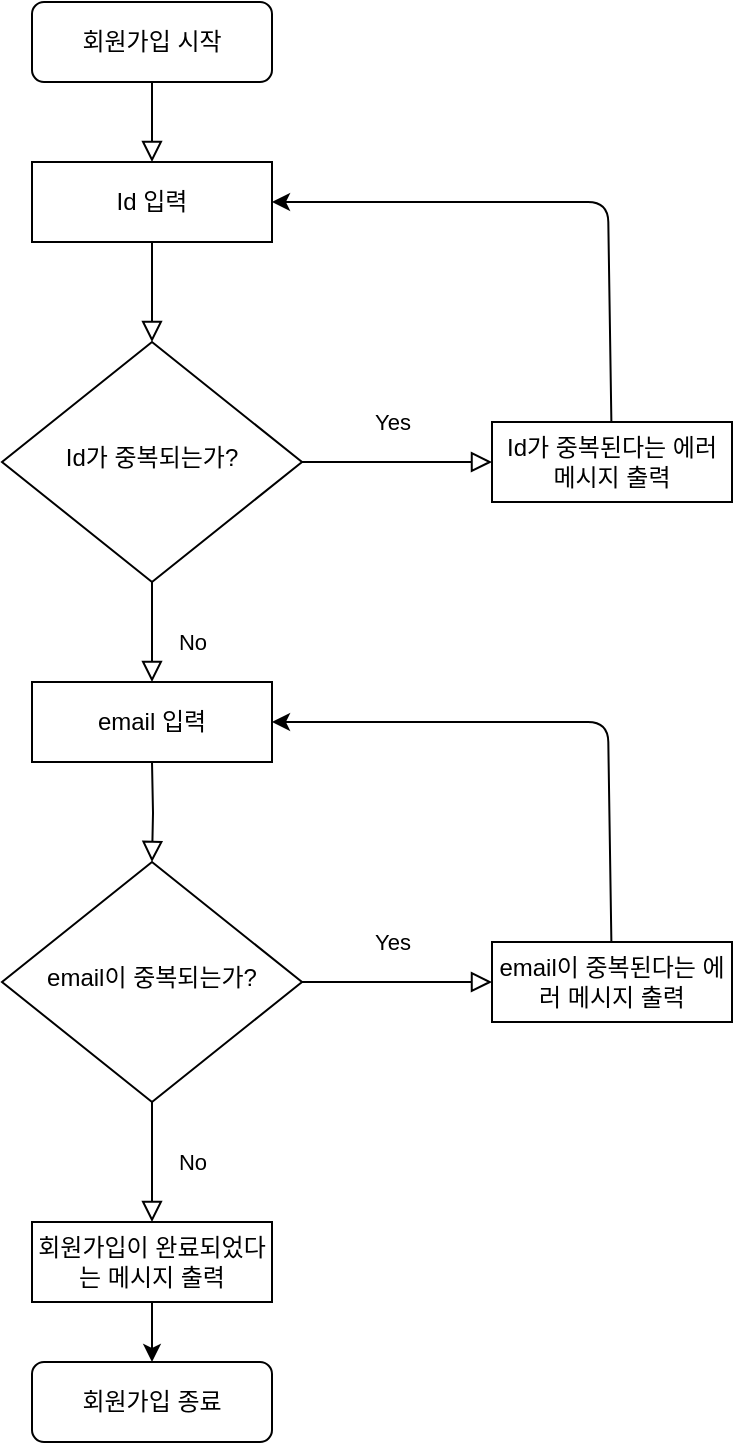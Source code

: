 <mxfile version="12.9.6" type="device"><diagram id="C5RBs43oDa-KdzZeNtuy" name="Page-1"><mxGraphModel dx="1038" dy="499" grid="1" gridSize="10" guides="1" tooltips="1" connect="1" arrows="1" fold="1" page="1" pageScale="1" pageWidth="827" pageHeight="1169" math="0" shadow="0"><root><mxCell id="WIyWlLk6GJQsqaUBKTNV-0"/><mxCell id="WIyWlLk6GJQsqaUBKTNV-1" parent="WIyWlLk6GJQsqaUBKTNV-0"/><mxCell id="WIyWlLk6GJQsqaUBKTNV-2" value="" style="rounded=0;html=1;jettySize=auto;orthogonalLoop=1;fontSize=11;endArrow=block;endFill=0;endSize=8;strokeWidth=1;shadow=0;labelBackgroundColor=none;edgeStyle=orthogonalEdgeStyle;exitX=0.5;exitY=1;exitDx=0;exitDy=0;" parent="WIyWlLk6GJQsqaUBKTNV-1" source="4BAP6AjBRXsT-93elNB5-20" target="WIyWlLk6GJQsqaUBKTNV-6" edge="1"><mxGeometry relative="1" as="geometry"><mxPoint x="220" y="120" as="sourcePoint"/></mxGeometry></mxCell><mxCell id="WIyWlLk6GJQsqaUBKTNV-4" value="Yes" style="rounded=0;html=1;jettySize=auto;orthogonalLoop=1;fontSize=11;endArrow=block;endFill=0;endSize=8;strokeWidth=1;shadow=0;labelBackgroundColor=none;edgeStyle=orthogonalEdgeStyle;entryX=0.5;entryY=0;entryDx=0;entryDy=0;" parent="WIyWlLk6GJQsqaUBKTNV-1" source="WIyWlLk6GJQsqaUBKTNV-6" edge="1"><mxGeometry x="-1" y="144" relative="1" as="geometry"><mxPoint x="-24" y="-80" as="offset"/><mxPoint x="220" y="340" as="targetPoint"/></mxGeometry></mxCell><mxCell id="WIyWlLk6GJQsqaUBKTNV-5" value="No" style="edgeStyle=orthogonalEdgeStyle;rounded=0;html=1;jettySize=auto;orthogonalLoop=1;fontSize=11;endArrow=block;endFill=0;endSize=8;strokeWidth=1;shadow=0;labelBackgroundColor=none;" parent="WIyWlLk6GJQsqaUBKTNV-1" source="WIyWlLk6GJQsqaUBKTNV-6" edge="1"><mxGeometry x="-1" y="-105" relative="1" as="geometry"><mxPoint x="-55" y="-15" as="offset"/><mxPoint x="390" y="230" as="targetPoint"/></mxGeometry></mxCell><mxCell id="WIyWlLk6GJQsqaUBKTNV-6" value="Id가 중복되는가?" style="rhombus;whiteSpace=wrap;html=1;shadow=0;fontFamily=Helvetica;fontSize=12;align=center;strokeWidth=1;spacing=6;spacingTop=-4;" parent="WIyWlLk6GJQsqaUBKTNV-1" vertex="1"><mxGeometry x="145" y="170" width="150" height="120" as="geometry"/></mxCell><mxCell id="4BAP6AjBRXsT-93elNB5-0" value="회원가입 시작" style="rounded=1;whiteSpace=wrap;html=1;fontSize=12;glass=0;strokeWidth=1;shadow=0;" parent="WIyWlLk6GJQsqaUBKTNV-1" vertex="1"><mxGeometry x="160" width="120" height="40" as="geometry"/></mxCell><mxCell id="4BAP6AjBRXsT-93elNB5-1" value="" style="rounded=0;html=1;jettySize=auto;orthogonalLoop=1;fontSize=11;endArrow=block;endFill=0;endSize=8;strokeWidth=1;shadow=0;labelBackgroundColor=none;edgeStyle=orthogonalEdgeStyle;exitX=0.5;exitY=1;exitDx=0;exitDy=0;entryX=0.5;entryY=0;entryDx=0;entryDy=0;" parent="WIyWlLk6GJQsqaUBKTNV-1" source="4BAP6AjBRXsT-93elNB5-0" target="4BAP6AjBRXsT-93elNB5-20" edge="1"><mxGeometry relative="1" as="geometry"><mxPoint x="230" y="130" as="sourcePoint"/><mxPoint x="220" y="80" as="targetPoint"/></mxGeometry></mxCell><mxCell id="4BAP6AjBRXsT-93elNB5-2" value="" style="endArrow=classic;html=1;entryX=1;entryY=0.5;entryDx=0;entryDy=0;" parent="WIyWlLk6GJQsqaUBKTNV-1" target="4BAP6AjBRXsT-93elNB5-20" edge="1"><mxGeometry width="50" height="50" relative="1" as="geometry"><mxPoint x="449.692" y="210" as="sourcePoint"/><mxPoint x="280" y="100" as="targetPoint"/><Array as="points"><mxPoint x="448" y="100"/></Array></mxGeometry></mxCell><mxCell id="4BAP6AjBRXsT-93elNB5-11" value="" style="rounded=0;html=1;jettySize=auto;orthogonalLoop=1;fontSize=11;endArrow=block;endFill=0;endSize=8;strokeWidth=1;shadow=0;labelBackgroundColor=none;edgeStyle=orthogonalEdgeStyle;" parent="WIyWlLk6GJQsqaUBKTNV-1" target="4BAP6AjBRXsT-93elNB5-15" edge="1"><mxGeometry relative="1" as="geometry"><mxPoint x="220" y="380" as="sourcePoint"/></mxGeometry></mxCell><mxCell id="4BAP6AjBRXsT-93elNB5-13" value="Yes" style="rounded=0;html=1;jettySize=auto;orthogonalLoop=1;fontSize=11;endArrow=block;endFill=0;endSize=8;strokeWidth=1;shadow=0;labelBackgroundColor=none;edgeStyle=orthogonalEdgeStyle;entryX=0.5;entryY=0;entryDx=0;entryDy=0;" parent="WIyWlLk6GJQsqaUBKTNV-1" source="4BAP6AjBRXsT-93elNB5-15" edge="1"><mxGeometry x="-1" y="144" relative="1" as="geometry"><mxPoint x="-24" y="-80" as="offset"/><mxPoint x="220" y="610" as="targetPoint"/></mxGeometry></mxCell><mxCell id="4BAP6AjBRXsT-93elNB5-14" value="No" style="edgeStyle=orthogonalEdgeStyle;rounded=0;html=1;jettySize=auto;orthogonalLoop=1;fontSize=11;endArrow=block;endFill=0;endSize=8;strokeWidth=1;shadow=0;labelBackgroundColor=none;" parent="WIyWlLk6GJQsqaUBKTNV-1" source="4BAP6AjBRXsT-93elNB5-15" edge="1"><mxGeometry x="-1" y="-105" relative="1" as="geometry"><mxPoint x="-55" y="-15" as="offset"/><mxPoint x="390" y="490" as="targetPoint"/></mxGeometry></mxCell><mxCell id="4BAP6AjBRXsT-93elNB5-15" value="email이 중복되는가?" style="rhombus;whiteSpace=wrap;html=1;shadow=0;fontFamily=Helvetica;fontSize=12;align=center;strokeWidth=1;spacing=6;spacingTop=-4;" parent="WIyWlLk6GJQsqaUBKTNV-1" vertex="1"><mxGeometry x="145" y="430" width="150" height="120" as="geometry"/></mxCell><mxCell id="4BAP6AjBRXsT-93elNB5-17" value="" style="endArrow=classic;html=1;entryX=1;entryY=0.5;entryDx=0;entryDy=0;" parent="WIyWlLk6GJQsqaUBKTNV-1" edge="1"><mxGeometry width="50" height="50" relative="1" as="geometry"><mxPoint x="449.692" y="470" as="sourcePoint"/><mxPoint x="280" y="360" as="targetPoint"/><Array as="points"><mxPoint x="448" y="360"/></Array></mxGeometry></mxCell><mxCell id="4BAP6AjBRXsT-93elNB5-19" value="회원가입 종료" style="rounded=1;whiteSpace=wrap;html=1;fontSize=12;glass=0;strokeWidth=1;shadow=0;" parent="WIyWlLk6GJQsqaUBKTNV-1" vertex="1"><mxGeometry x="160" y="680" width="120" height="40" as="geometry"/></mxCell><mxCell id="4BAP6AjBRXsT-93elNB5-20" value="Id 입력" style="rounded=0;whiteSpace=wrap;html=1;" parent="WIyWlLk6GJQsqaUBKTNV-1" vertex="1"><mxGeometry x="160" y="80" width="120" height="40" as="geometry"/></mxCell><mxCell id="4BAP6AjBRXsT-93elNB5-25" value="Id가 중복된다는 에러 메시지 출력" style="rounded=0;whiteSpace=wrap;html=1;" parent="WIyWlLk6GJQsqaUBKTNV-1" vertex="1"><mxGeometry x="390" y="210" width="120" height="40" as="geometry"/></mxCell><mxCell id="4BAP6AjBRXsT-93elNB5-26" value="email 입력" style="rounded=0;whiteSpace=wrap;html=1;" parent="WIyWlLk6GJQsqaUBKTNV-1" vertex="1"><mxGeometry x="160" y="340" width="120" height="40" as="geometry"/></mxCell><mxCell id="4BAP6AjBRXsT-93elNB5-28" value="email이 중복된다는 에러 메시지 출력" style="rounded=0;whiteSpace=wrap;html=1;" parent="WIyWlLk6GJQsqaUBKTNV-1" vertex="1"><mxGeometry x="390" y="470" width="120" height="40" as="geometry"/></mxCell><mxCell id="4BAP6AjBRXsT-93elNB5-30" style="edgeStyle=orthogonalEdgeStyle;rounded=0;orthogonalLoop=1;jettySize=auto;html=1;exitX=0.5;exitY=1;exitDx=0;exitDy=0;entryX=0.5;entryY=0;entryDx=0;entryDy=0;" parent="WIyWlLk6GJQsqaUBKTNV-1" source="4BAP6AjBRXsT-93elNB5-29" target="4BAP6AjBRXsT-93elNB5-19" edge="1"><mxGeometry relative="1" as="geometry"/></mxCell><mxCell id="4BAP6AjBRXsT-93elNB5-29" value="회원가입이 완료되었다는 메시지 출력" style="rounded=0;whiteSpace=wrap;html=1;" parent="WIyWlLk6GJQsqaUBKTNV-1" vertex="1"><mxGeometry x="160" y="610" width="120" height="40" as="geometry"/></mxCell></root></mxGraphModel></diagram></mxfile>